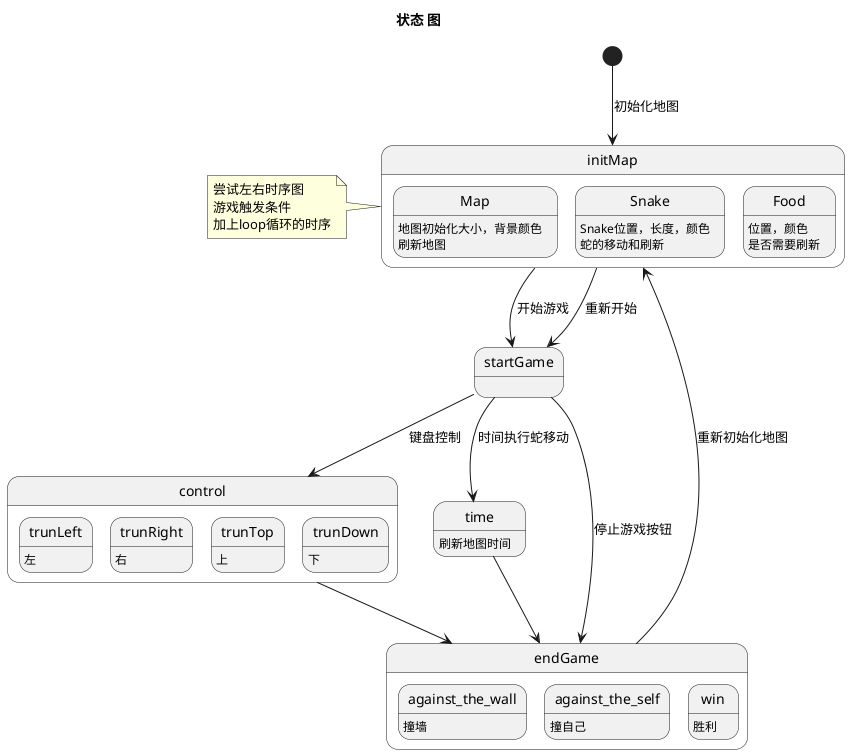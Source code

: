 @startuml

title 状态 图
skinparam defaultFontName 宋体

[*] --> initMap : 初始化地图

note left
    尝试左右时序图
    游戏触发条件
    加上loop循环的时序
end note

state initMap{
    Map : 地图初始化大小，背景颜色
    Snake : Snake位置，长度，颜色
    Food : 位置，颜色
}

initMap --> startGame : 开始游戏
initMap --> startGame : 重新开始

state startGame{
    Map : 刷新地图
    Snake : 蛇的移动和刷新
    Food : 是否需要刷新
}

startGame --> control : 键盘控制
startGame --> time : 时间执行蛇移动
startGame --> endGame : 停止游戏按钮

state control{
    trunLeft : 左
    trunRight : 右
    trunTop : 上
    trunDown : 下
}

state time{
    time : 刷新地图时间
}

control --> endGame
time --> endGame

state endGame{
    against_the_wall : 撞墙
    against_the_self : 撞自己
    win : 胜利
}

endGame --> initMap : 重新初始化地图

@enduml